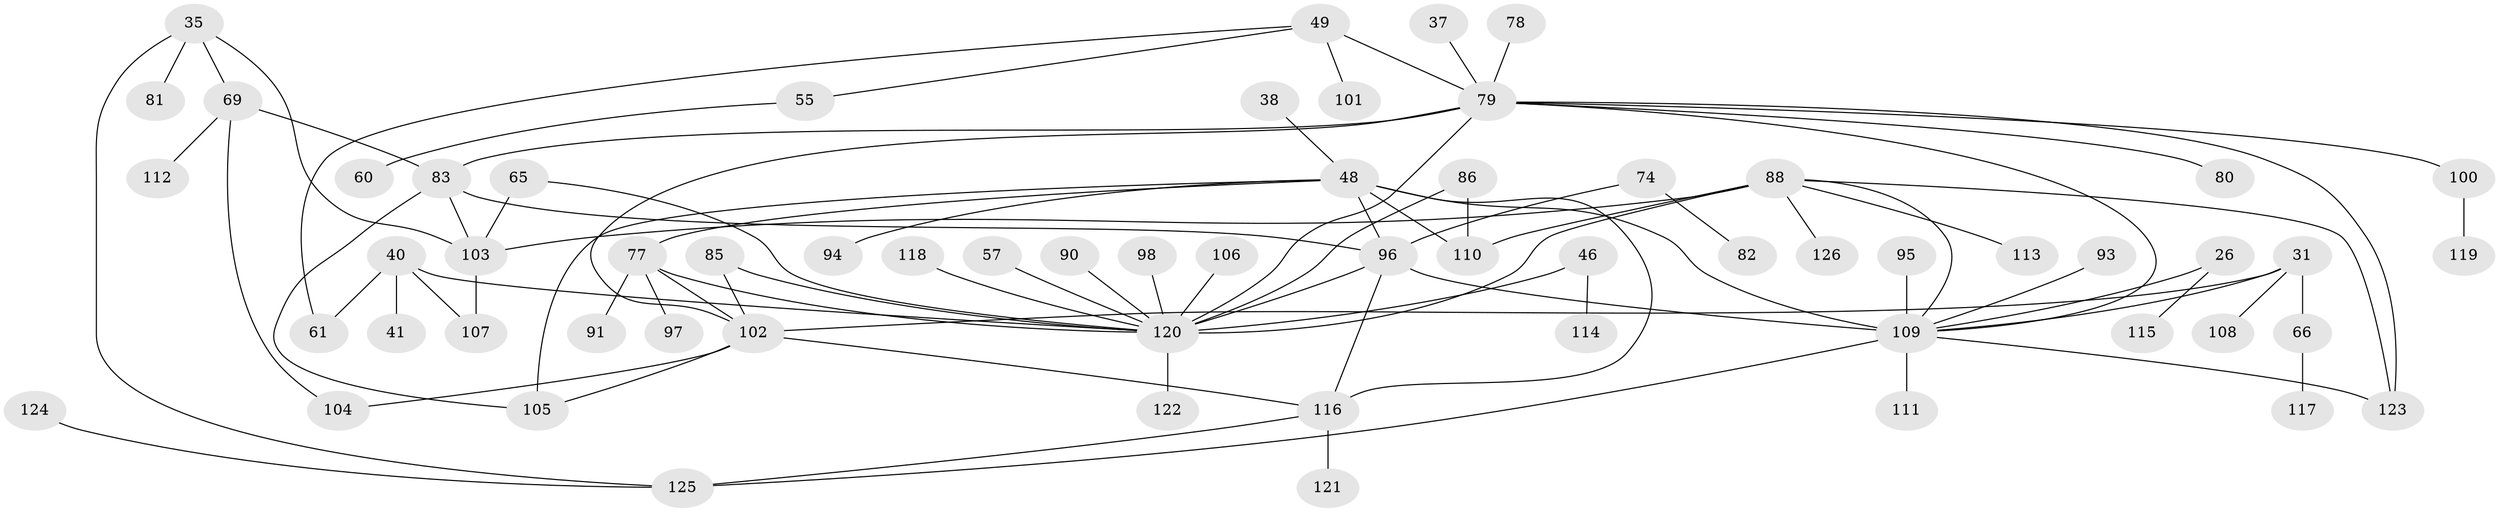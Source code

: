 // original degree distribution, {5: 0.07142857142857142, 7: 0.023809523809523808, 8: 0.015873015873015872, 4: 0.11904761904761904, 6: 0.015873015873015872, 2: 0.24603174603174602, 3: 0.19047619047619047, 1: 0.31746031746031744}
// Generated by graph-tools (version 1.1) at 2025/42/03/09/25 04:42:01]
// undirected, 63 vertices, 86 edges
graph export_dot {
graph [start="1"]
  node [color=gray90,style=filled];
  26;
  31 [super="+22"];
  35;
  37;
  38;
  40;
  41;
  46;
  48 [super="+9+28"];
  49;
  55;
  57;
  60;
  61;
  65;
  66;
  69;
  74 [super="+24"];
  77 [super="+44+32+73"];
  78;
  79 [super="+67+17+19"];
  80;
  81;
  82;
  83 [super="+71+45"];
  85 [super="+76"];
  86;
  88 [super="+70"];
  90;
  91;
  93;
  94;
  95;
  96 [super="+4+7+68"];
  97;
  98;
  100;
  101;
  102 [super="+12+72+47+16+63+52"];
  103 [super="+43+36"];
  104;
  105;
  106;
  107;
  108;
  109 [super="+2+3+92"];
  110 [super="+54"];
  111;
  112;
  113;
  114;
  115;
  116 [super="+51+84"];
  117;
  118;
  119;
  120 [super="+75+62"];
  121;
  122;
  123 [super="+58+99+89"];
  124;
  125 [super="+34"];
  126;
  26 -- 115;
  26 -- 109;
  31 -- 108;
  31 -- 109 [weight=2];
  31 -- 66;
  31 -- 102;
  35 -- 69;
  35 -- 81;
  35 -- 125;
  35 -- 103;
  37 -- 79;
  38 -- 48;
  40 -- 41;
  40 -- 61;
  40 -- 107;
  40 -- 120;
  46 -- 114;
  46 -- 120;
  48 -- 109 [weight=3];
  48 -- 96 [weight=2];
  48 -- 77;
  48 -- 94;
  48 -- 105;
  48 -- 110 [weight=2];
  48 -- 116;
  49 -- 55;
  49 -- 101;
  49 -- 61;
  49 -- 79;
  55 -- 60;
  57 -- 120;
  65 -- 103;
  65 -- 120;
  66 -- 117;
  69 -- 83;
  69 -- 112;
  69 -- 104;
  74 -- 96;
  74 -- 82;
  77 -- 102;
  77 -- 97;
  77 -- 120;
  77 -- 91;
  78 -- 79;
  79 -- 80;
  79 -- 102 [weight=2];
  79 -- 109;
  79 -- 83;
  79 -- 100;
  79 -- 123 [weight=2];
  79 -- 120;
  83 -- 103;
  83 -- 96 [weight=4];
  83 -- 105;
  85 -- 120;
  85 -- 102;
  86 -- 120;
  86 -- 110;
  88 -- 110 [weight=2];
  88 -- 103;
  88 -- 109;
  88 -- 113;
  88 -- 120;
  88 -- 126;
  88 -- 123;
  90 -- 120;
  93 -- 109;
  95 -- 109;
  96 -- 116;
  96 -- 109 [weight=3];
  96 -- 120 [weight=3];
  98 -- 120;
  100 -- 119;
  102 -- 105;
  102 -- 104;
  102 -- 116;
  103 -- 107;
  106 -- 120;
  109 -- 125;
  109 -- 111;
  109 -- 123;
  116 -- 121;
  116 -- 125;
  118 -- 120;
  120 -- 122;
  124 -- 125;
}
